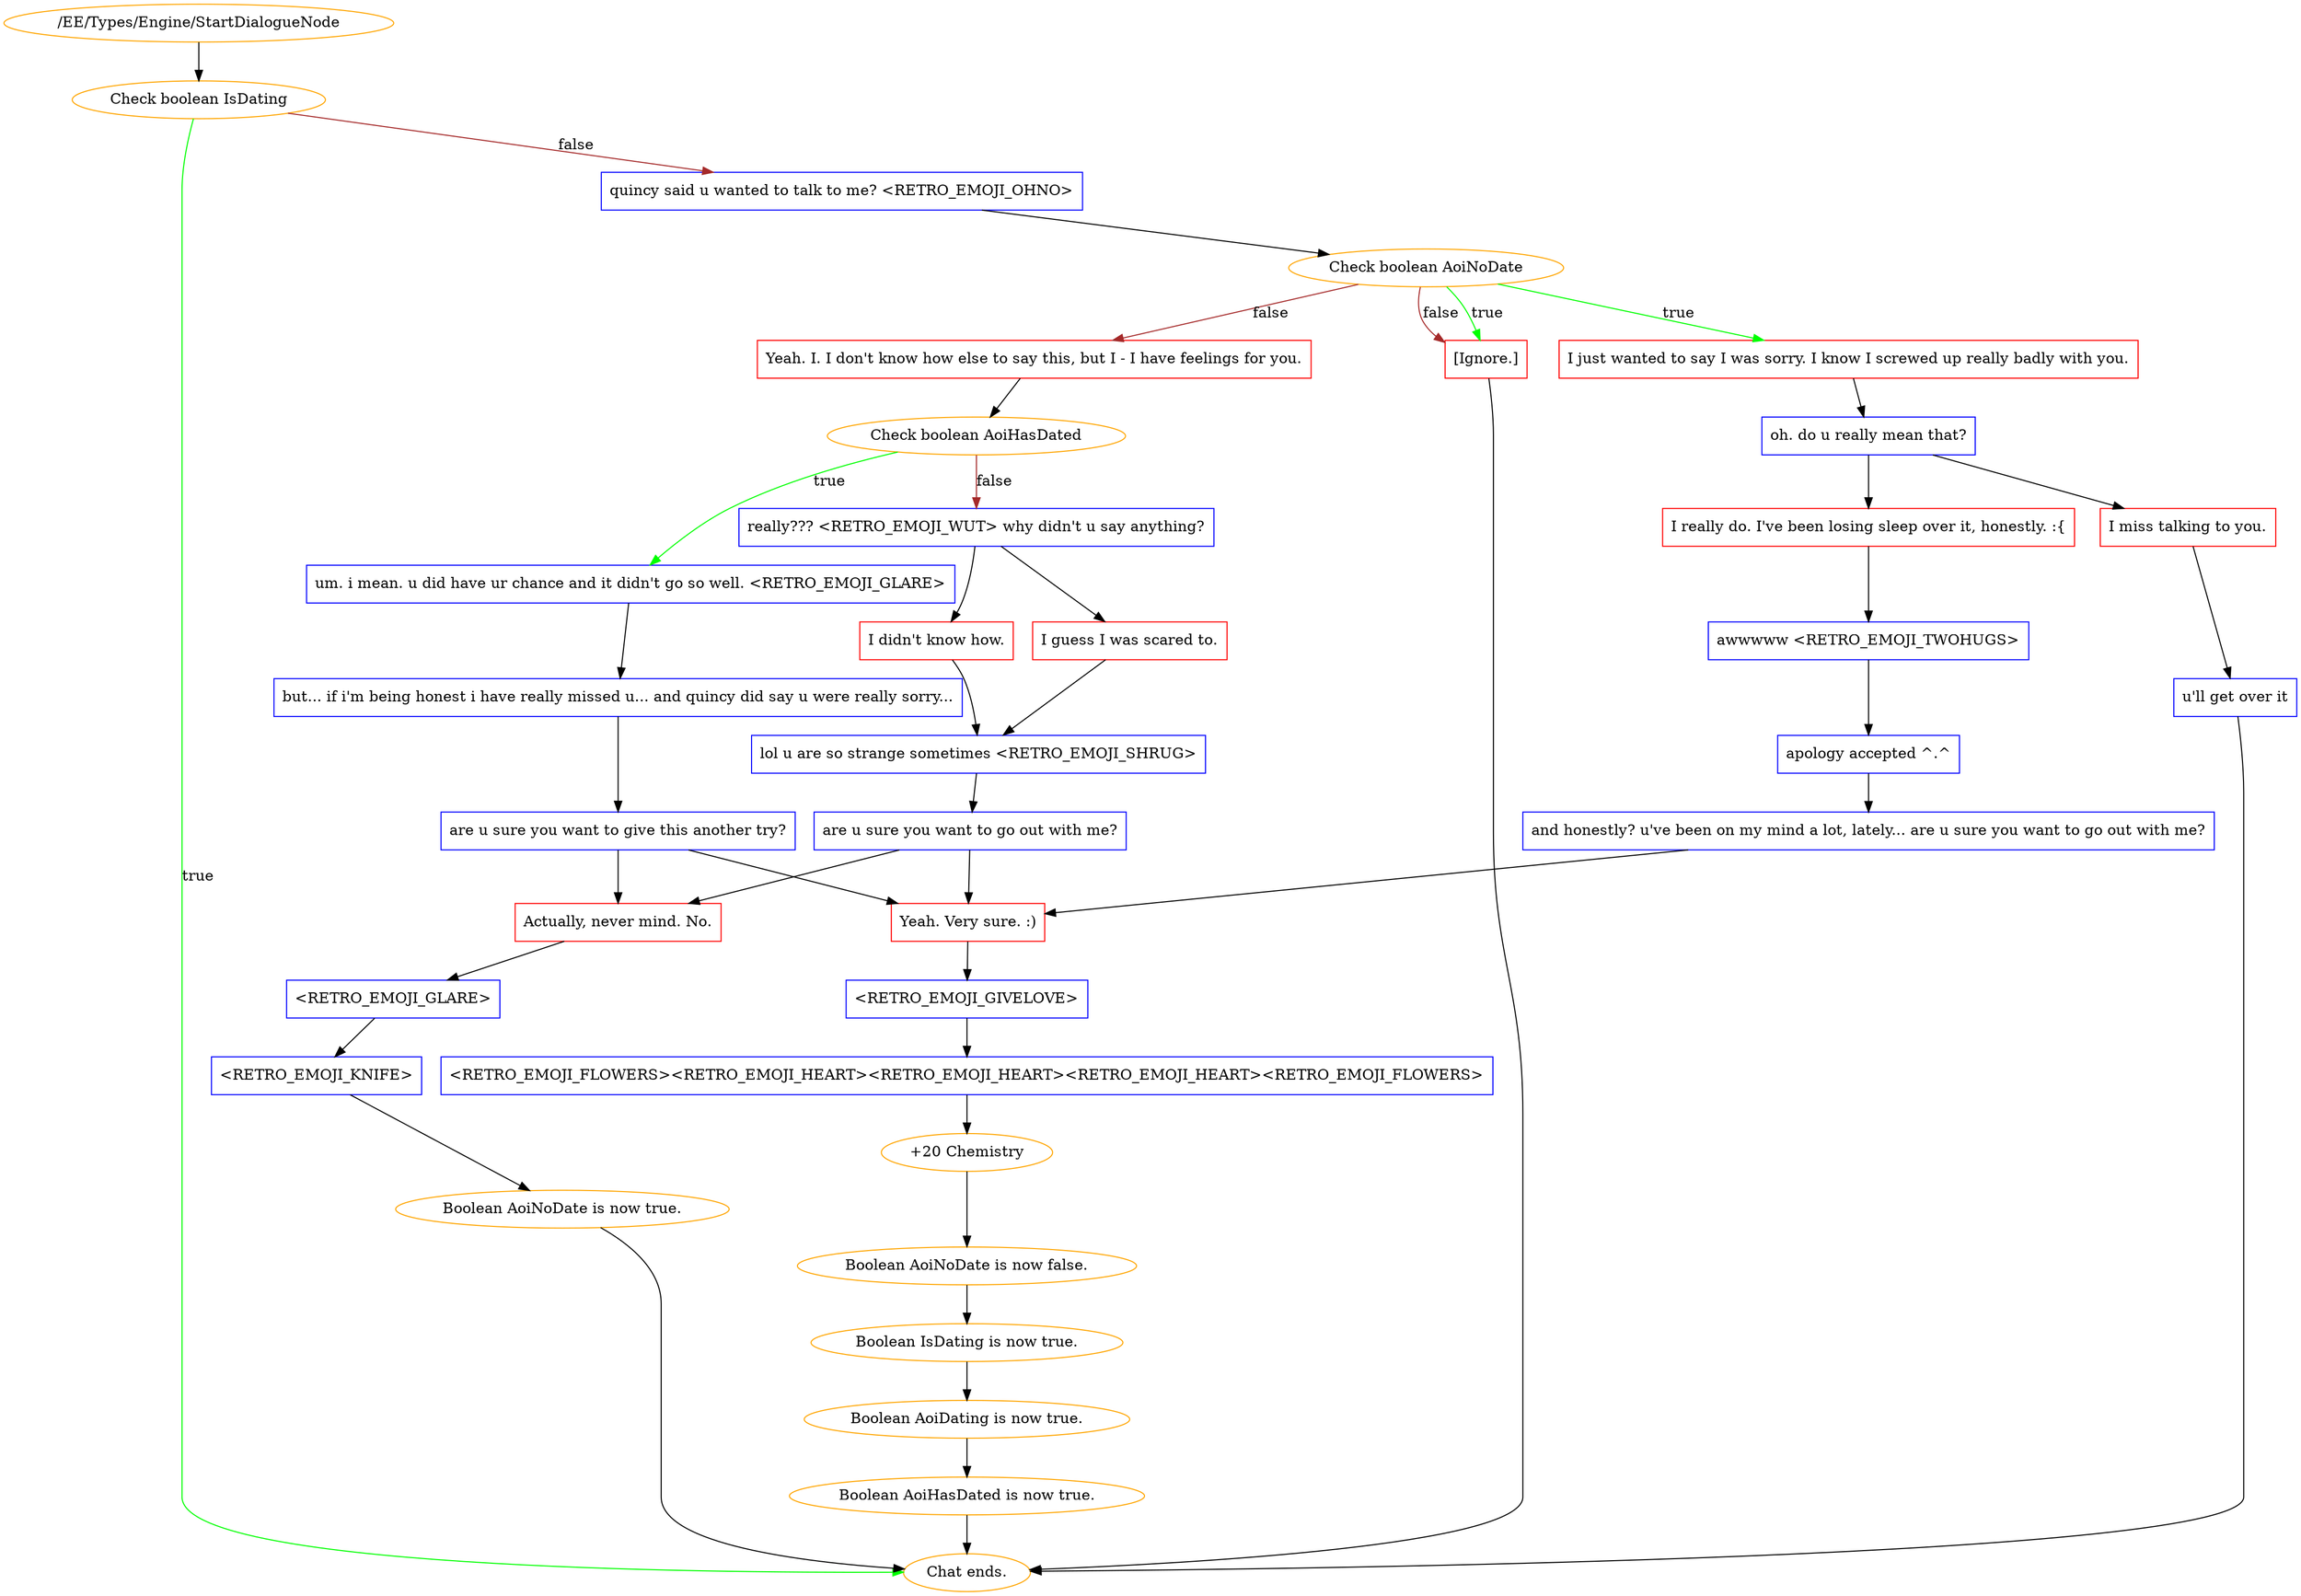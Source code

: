 digraph {
	1545 [label="/EE/Types/Engine/StartDialogueNode",color=orange];
		1545 -> 1546;
	1546 [label="Check boolean IsDating",color=orange];
		1546 -> "Chat ends." [label=true,color=green];
		1546 -> 1548 [label=false,color=brown];
	"Chat ends." [color=orange];
	1548 [label="quincy said u wanted to talk to me? <RETRO_EMOJI_OHNO>",shape=box,color=blue];
		1548 -> 1549;
	1549 [label="Check boolean AoiNoDate",color=orange];
		1549 -> 1550 [label=true,color=green];
		1549 -> 1552 [label=true,color=green];
		1549 -> 1551 [label=false,color=brown];
		1549 -> 1552 [label=false,color=brown];
	1550 [label="I just wanted to say I was sorry. I know I screwed up really badly with you.",shape=box,color=red];
		1550 -> 1554;
	1552 [label="[Ignore.]",shape=box,color=red];
		1552 -> "Chat ends.";
	1551 [label="Yeah. I. I don't know how else to say this, but I - I have feelings for you.",shape=box,color=red];
		1551 -> 1555;
	1554 [label="oh. do u really mean that?",shape=box,color=blue];
		1554 -> 1556;
		1554 -> 1557;
	"Chat ends." [color=orange];
	1555 [label="Check boolean AoiHasDated",color=orange];
		1555 -> 1563 [label=true,color=green];
		1555 -> 1564 [label=false,color=brown];
	1556 [label="I miss talking to you.",shape=box,color=red];
		1556 -> 1558;
	1557 [label="I really do. I've been losing sleep over it, honestly. :{",shape=box,color=red];
		1557 -> 1559;
	1563 [label="um. i mean. u did have ur chance and it didn't go so well. <RETRO_EMOJI_GLARE>",shape=box,color=blue];
		1563 -> 1565;
	1564 [label="really??? <RETRO_EMOJI_WUT> why didn't u say anything?",shape=box,color=blue];
		1564 -> 1567;
		1564 -> 1568;
	1558 [label="u'll get over it",shape=box,color=blue];
		1558 -> "Chat ends.";
	1559 [label="awwwww <RETRO_EMOJI_TWOHUGS>",shape=box,color=blue];
		1559 -> 1561;
	1565 [label="but... if i'm being honest i have really missed u... and quincy did say u were really sorry...",shape=box,color=blue];
		1565 -> 1566;
	1567 [label="I didn't know how.",shape=box,color=red];
		1567 -> 1569;
	1568 [label="I guess I was scared to.",shape=box,color=red];
		1568 -> 1569;
	"Chat ends." [color=orange];
	1561 [label="apology accepted ^.^",shape=box,color=blue];
		1561 -> 1562;
	1566 [label="are u sure you want to give this another try?",shape=box,color=blue];
		1566 -> 1572;
		1566 -> 1571;
	1569 [label="lol u are so strange sometimes <RETRO_EMOJI_SHRUG>",shape=box,color=blue];
		1569 -> 1570;
	1562 [label="and honestly? u've been on my mind a lot, lately... are u sure you want to go out with me?",shape=box,color=blue];
		1562 -> 1571;
	1572 [label="Actually, never mind. No.",shape=box,color=red];
		1572 -> 1574;
	1571 [label="Yeah. Very sure. :)",shape=box,color=red];
		1571 -> 1573;
	1570 [label="are u sure you want to go out with me?",shape=box,color=blue];
		1570 -> 1572;
		1570 -> 1571;
	1574 [label="<RETRO_EMOJI_GLARE>",shape=box,color=blue];
		1574 -> 1576;
	1573 [label="<RETRO_EMOJI_GIVELOVE>",shape=box,color=blue];
		1573 -> 1575;
	1576 [label="<RETRO_EMOJI_KNIFE>",shape=box,color=blue];
		1576 -> 1583;
	1575 [label="<RETRO_EMOJI_FLOWERS><RETRO_EMOJI_HEART><RETRO_EMOJI_HEART><RETRO_EMOJI_HEART><RETRO_EMOJI_FLOWERS>",shape=box,color=blue];
		1575 -> 1577;
	1583 [label="Boolean AoiNoDate is now true.",color=orange];
		1583 -> "Chat ends.";
	1577 [label="+20 Chemistry",color=orange];
		1577 -> 1578;
	"Chat ends." [color=orange];
	1578 [label="Boolean AoiNoDate is now false.",color=orange];
		1578 -> 1579;
	1579 [label="Boolean IsDating is now true.",color=orange];
		1579 -> 1580;
	1580 [label="Boolean AoiDating is now true.",color=orange];
		1580 -> 1581;
	1581 [label="Boolean AoiHasDated is now true.",color=orange];
		1581 -> "Chat ends.";
	"Chat ends." [color=orange];
}